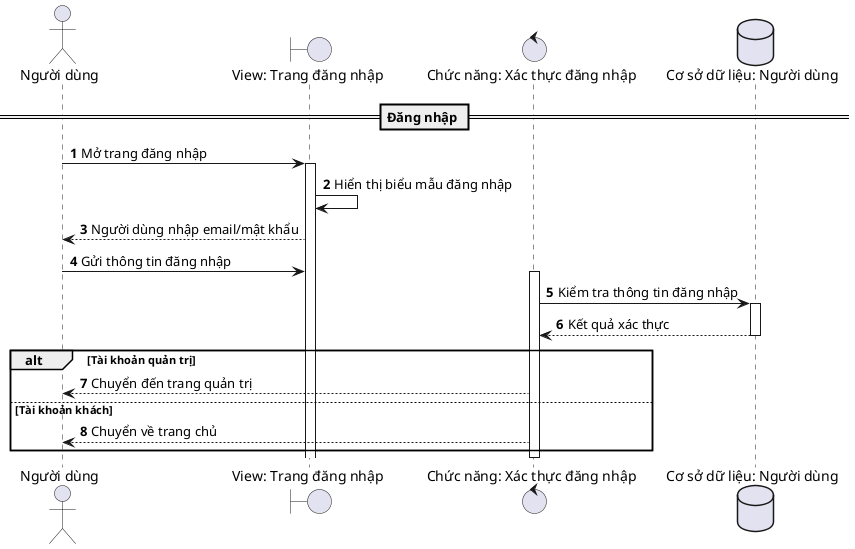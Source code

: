 @startuml
autonumber
actor N as "Người dùng"
boundary V as "View: Trang đăng nhập"
control A as "Chức năng: Xác thực đăng nhập"
database U as "Cơ sở dữ liệu: Người dùng"

== Đăng nhập ==
N -> V : Mở trang đăng nhập
activate V
V -> V : Hiển thị biểu mẫu đăng nhập
V --> N : Người dùng nhập email/mật khẩu
N -> V : Gửi thông tin đăng nhập
activate A
A -> U : Kiểm tra thông tin đăng nhập
activate U
U --> A : Kết quả xác thực
deactivate U
alt Tài khoản quản trị
  A --> N : Chuyển đến trang quản trị
else Tài khoản khách
  A --> N : Chuyển về trang chủ
end
deactivate A
@enduml
